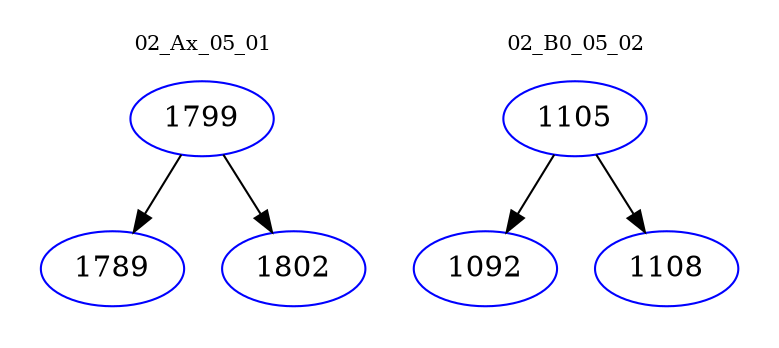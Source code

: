 digraph{
subgraph cluster_0 {
color = white
label = "02_Ax_05_01";
fontsize=10;
T0_1799 [label="1799", color="blue"]
T0_1799 -> T0_1789 [color="black"]
T0_1789 [label="1789", color="blue"]
T0_1799 -> T0_1802 [color="black"]
T0_1802 [label="1802", color="blue"]
}
subgraph cluster_1 {
color = white
label = "02_B0_05_02";
fontsize=10;
T1_1105 [label="1105", color="blue"]
T1_1105 -> T1_1092 [color="black"]
T1_1092 [label="1092", color="blue"]
T1_1105 -> T1_1108 [color="black"]
T1_1108 [label="1108", color="blue"]
}
}
